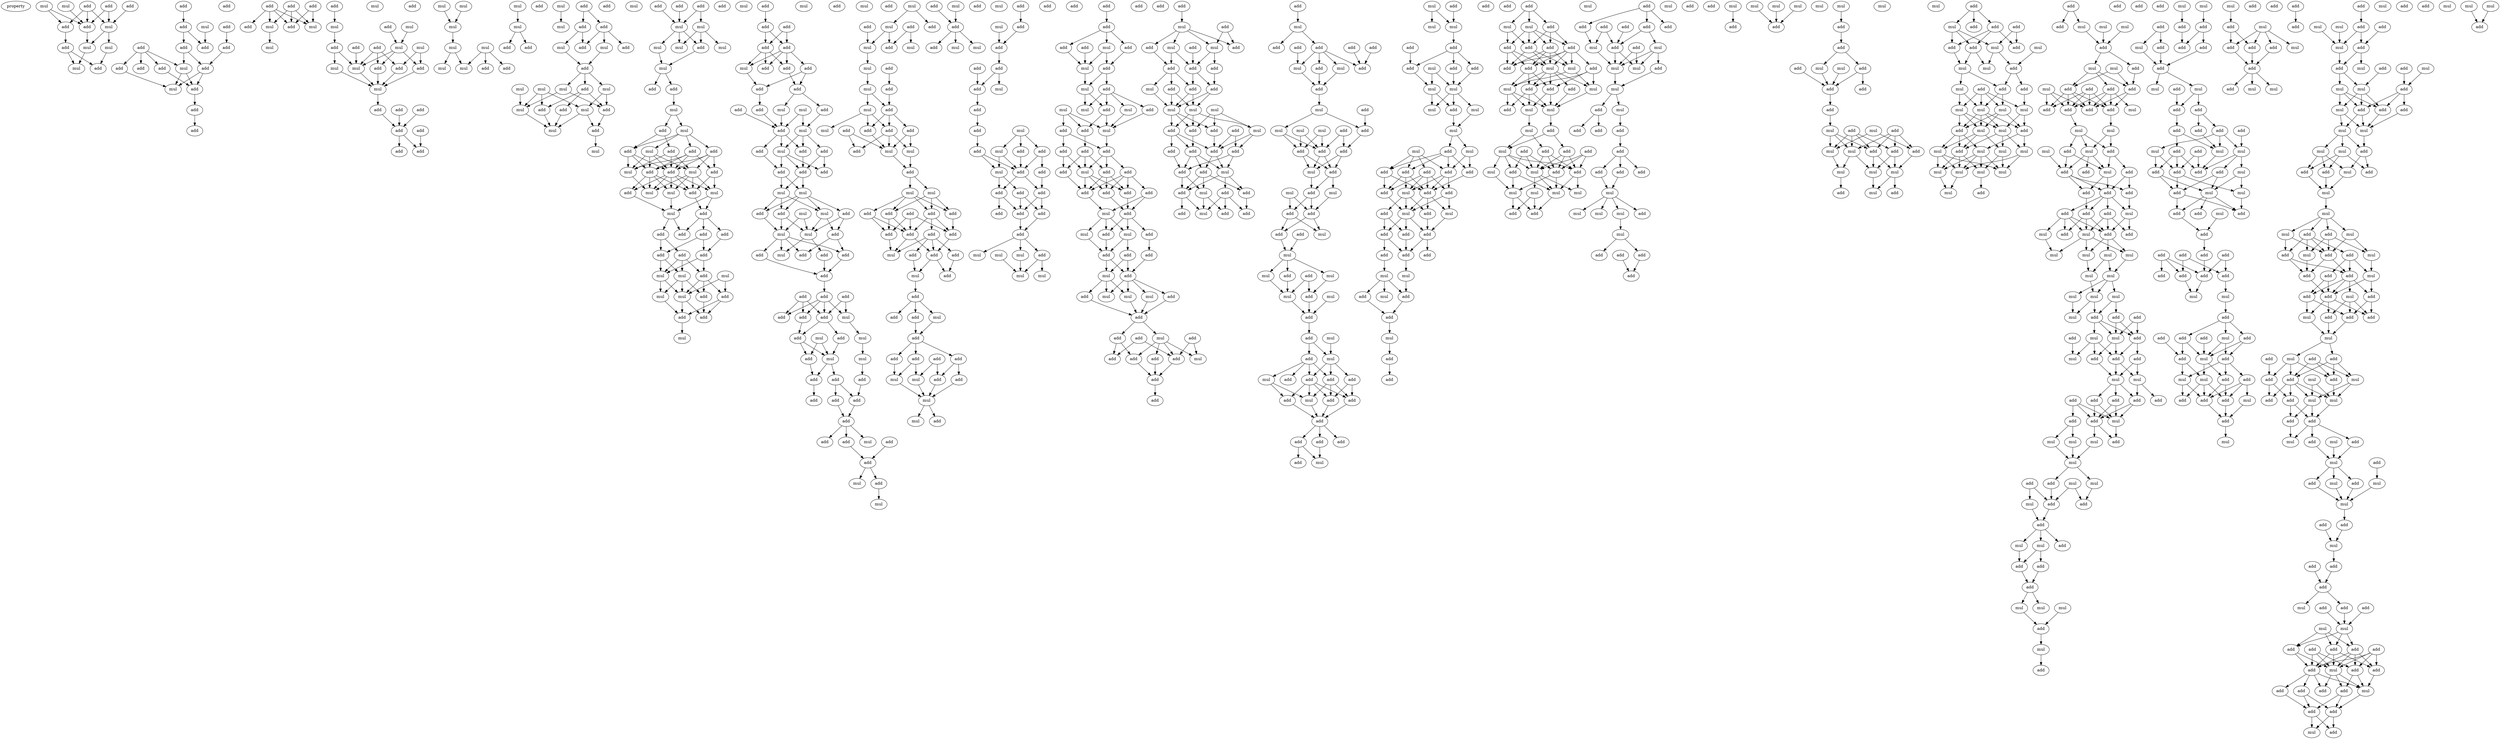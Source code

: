 digraph {
    node [fontcolor=black]
    property [mul=2,lf=1.4]
    0 [ label = add ];
    1 [ label = mul ];
    2 [ label = add ];
    3 [ label = add ];
    4 [ label = mul ];
    5 [ label = add ];
    6 [ label = add ];
    7 [ label = mul ];
    8 [ label = mul ];
    9 [ label = mul ];
    10 [ label = add ];
    11 [ label = add ];
    12 [ label = mul ];
    13 [ label = add ];
    14 [ label = add ];
    15 [ label = mul ];
    16 [ label = add ];
    17 [ label = add ];
    18 [ label = add ];
    19 [ label = add ];
    20 [ label = add ];
    21 [ label = add ];
    22 [ label = add ];
    23 [ label = add ];
    24 [ label = add ];
    25 [ label = mul ];
    26 [ label = mul ];
    27 [ label = add ];
    28 [ label = add ];
    29 [ label = add ];
    30 [ label = add ];
    31 [ label = add ];
    32 [ label = add ];
    33 [ label = add ];
    34 [ label = mul ];
    35 [ label = add ];
    36 [ label = mul ];
    37 [ label = add ];
    38 [ label = mul ];
    39 [ label = add ];
    40 [ label = mul ];
    41 [ label = mul ];
    42 [ label = mul ];
    43 [ label = add ];
    44 [ label = add ];
    45 [ label = add ];
    46 [ label = add ];
    47 [ label = add ];
    48 [ label = mul ];
    49 [ label = mul ];
    50 [ label = mul ];
    51 [ label = add ];
    52 [ label = add ];
    53 [ label = mul ];
    54 [ label = add ];
    55 [ label = mul ];
    56 [ label = add ];
    57 [ label = add ];
    58 [ label = add ];
    59 [ label = add ];
    60 [ label = add ];
    61 [ label = mul ];
    62 [ label = add ];
    63 [ label = mul ];
    64 [ label = add ];
    65 [ label = mul ];
    66 [ label = mul ];
    67 [ label = mul ];
    68 [ label = mul ];
    69 [ label = add ];
    70 [ label = add ];
    71 [ label = mul ];
    72 [ label = mul ];
    73 [ label = mul ];
    74 [ label = add ];
    75 [ label = mul ];
    76 [ label = add ];
    77 [ label = add ];
    78 [ label = mul ];
    79 [ label = add ];
    80 [ label = add ];
    81 [ label = add ];
    82 [ label = mul ];
    83 [ label = mul ];
    84 [ label = add ];
    85 [ label = add ];
    86 [ label = add ];
    87 [ label = add ];
    88 [ label = add ];
    89 [ label = mul ];
    90 [ label = mul ];
    91 [ label = mul ];
    92 [ label = mul ];
    93 [ label = add ];
    94 [ label = mul ];
    95 [ label = add ];
    96 [ label = mul ];
    97 [ label = add ];
    98 [ label = mul ];
    99 [ label = mul ];
    100 [ label = add ];
    101 [ label = mul ];
    102 [ label = add ];
    103 [ label = add ];
    104 [ label = add ];
    105 [ label = mul ];
    106 [ label = mul ];
    107 [ label = add ];
    108 [ label = mul ];
    109 [ label = mul ];
    110 [ label = mul ];
    111 [ label = mul ];
    112 [ label = add ];
    113 [ label = add ];
    114 [ label = add ];
    115 [ label = mul ];
    116 [ label = add ];
    117 [ label = mul ];
    118 [ label = add ];
    119 [ label = add ];
    120 [ label = add ];
    121 [ label = add ];
    122 [ label = mul ];
    123 [ label = mul ];
    124 [ label = add ];
    125 [ label = add ];
    126 [ label = add ];
    127 [ label = mul ];
    128 [ label = mul ];
    129 [ label = mul ];
    130 [ label = add ];
    131 [ label = mul ];
    132 [ label = add ];
    133 [ label = mul ];
    134 [ label = add ];
    135 [ label = add ];
    136 [ label = add ];
    137 [ label = add ];
    138 [ label = add ];
    139 [ label = add ];
    140 [ label = add ];
    141 [ label = add ];
    142 [ label = mul ];
    143 [ label = add ];
    144 [ label = mul ];
    145 [ label = mul ];
    146 [ label = mul ];
    147 [ label = mul ];
    148 [ label = add ];
    149 [ label = add ];
    150 [ label = add ];
    151 [ label = add ];
    152 [ label = mul ];
    153 [ label = add ];
    154 [ label = mul ];
    155 [ label = add ];
    156 [ label = add ];
    157 [ label = add ];
    158 [ label = add ];
    159 [ label = add ];
    160 [ label = add ];
    161 [ label = add ];
    162 [ label = mul ];
    163 [ label = add ];
    164 [ label = add ];
    165 [ label = add ];
    166 [ label = mul ];
    167 [ label = mul ];
    168 [ label = add ];
    169 [ label = add ];
    170 [ label = mul ];
    171 [ label = add ];
    172 [ label = mul ];
    173 [ label = add ];
    174 [ label = add ];
    175 [ label = add ];
    176 [ label = add ];
    177 [ label = add ];
    178 [ label = add ];
    179 [ label = mul ];
    180 [ label = mul ];
    181 [ label = add ];
    182 [ label = mul ];
    183 [ label = mul ];
    184 [ label = add ];
    185 [ label = add ];
    186 [ label = add ];
    187 [ label = mul ];
    188 [ label = mul ];
    189 [ label = add ];
    190 [ label = add ];
    191 [ label = add ];
    192 [ label = mul ];
    193 [ label = add ];
    194 [ label = add ];
    195 [ label = add ];
    196 [ label = add ];
    197 [ label = add ];
    198 [ label = mul ];
    199 [ label = add ];
    200 [ label = add ];
    201 [ label = add ];
    202 [ label = mul ];
    203 [ label = add ];
    204 [ label = mul ];
    205 [ label = mul ];
    206 [ label = add ];
    207 [ label = mul ];
    208 [ label = mul ];
    209 [ label = add ];
    210 [ label = add ];
    211 [ label = add ];
    212 [ label = add ];
    213 [ label = add ];
    214 [ label = add ];
    215 [ label = add ];
    216 [ label = add ];
    217 [ label = add ];
    218 [ label = add ];
    219 [ label = mul ];
    220 [ label = add ];
    221 [ label = add ];
    222 [ label = mul ];
    223 [ label = add ];
    224 [ label = mul ];
    225 [ label = add ];
    226 [ label = mul ];
    227 [ label = add ];
    228 [ label = mul ];
    229 [ label = add ];
    230 [ label = add ];
    231 [ label = mul ];
    232 [ label = add ];
    233 [ label = mul ];
    234 [ label = mul ];
    235 [ label = add ];
    236 [ label = mul ];
    237 [ label = add ];
    238 [ label = mul ];
    239 [ label = add ];
    240 [ label = mul ];
    241 [ label = add ];
    242 [ label = add ];
    243 [ label = add ];
    244 [ label = add ];
    245 [ label = mul ];
    246 [ label = add ];
    247 [ label = mul ];
    248 [ label = mul ];
    249 [ label = add ];
    250 [ label = add ];
    251 [ label = mul ];
    252 [ label = mul ];
    253 [ label = add ];
    254 [ label = add ];
    255 [ label = add ];
    256 [ label = add ];
    257 [ label = add ];
    258 [ label = add ];
    259 [ label = add ];
    260 [ label = add ];
    261 [ label = add ];
    262 [ label = add ];
    263 [ label = mul ];
    264 [ label = add ];
    265 [ label = add ];
    266 [ label = mul ];
    267 [ label = add ];
    268 [ label = add ];
    269 [ label = add ];
    270 [ label = mul ];
    271 [ label = add ];
    272 [ label = add ];
    273 [ label = add ];
    274 [ label = add ];
    275 [ label = add ];
    276 [ label = add ];
    277 [ label = mul ];
    278 [ label = add ];
    279 [ label = mul ];
    280 [ label = add ];
    281 [ label = mul ];
    282 [ label = add ];
    283 [ label = add ];
    284 [ label = mul ];
    285 [ label = mul ];
    286 [ label = add ];
    287 [ label = add ];
    288 [ label = add ];
    289 [ label = mul ];
    290 [ label = mul ];
    291 [ label = mul ];
    292 [ label = add ];
    293 [ label = add ];
    294 [ label = mul ];
    295 [ label = add ];
    296 [ label = add ];
    297 [ label = add ];
    298 [ label = add ];
    299 [ label = add ];
    300 [ label = add ];
    301 [ label = mul ];
    302 [ label = add ];
    303 [ label = add ];
    304 [ label = mul ];
    305 [ label = add ];
    306 [ label = add ];
    307 [ label = mul ];
    308 [ label = add ];
    309 [ label = add ];
    310 [ label = mul ];
    311 [ label = add ];
    312 [ label = add ];
    313 [ label = add ];
    314 [ label = add ];
    315 [ label = add ];
    316 [ label = add ];
    317 [ label = add ];
    318 [ label = add ];
    319 [ label = add ];
    320 [ label = mul ];
    321 [ label = mul ];
    322 [ label = mul ];
    323 [ label = mul ];
    324 [ label = mul ];
    325 [ label = add ];
    326 [ label = add ];
    327 [ label = add ];
    328 [ label = add ];
    329 [ label = add ];
    330 [ label = mul ];
    331 [ label = add ];
    332 [ label = add ];
    333 [ label = mul ];
    334 [ label = mul ];
    335 [ label = add ];
    336 [ label = add ];
    337 [ label = mul ];
    338 [ label = add ];
    339 [ label = mul ];
    340 [ label = mul ];
    341 [ label = add ];
    342 [ label = mul ];
    343 [ label = add ];
    344 [ label = add ];
    345 [ label = add ];
    346 [ label = add ];
    347 [ label = add ];
    348 [ label = add ];
    349 [ label = add ];
    350 [ label = mul ];
    351 [ label = add ];
    352 [ label = add ];
    353 [ label = add ];
    354 [ label = add ];
    355 [ label = add ];
    356 [ label = add ];
    357 [ label = mul ];
    358 [ label = mul ];
    359 [ label = add ];
    360 [ label = add ];
    361 [ label = mul ];
    362 [ label = add ];
    363 [ label = add ];
    364 [ label = add ];
    365 [ label = mul ];
    366 [ label = add ];
    367 [ label = add ];
    368 [ label = add ];
    369 [ label = mul ];
    370 [ label = mul ];
    371 [ label = mul ];
    372 [ label = add ];
    373 [ label = add ];
    374 [ label = add ];
    375 [ label = mul ];
    376 [ label = add ];
    377 [ label = add ];
    378 [ label = add ];
    379 [ label = mul ];
    380 [ label = add ];
    381 [ label = add ];
    382 [ label = add ];
    383 [ label = add ];
    384 [ label = add ];
    385 [ label = add ];
    386 [ label = mul ];
    387 [ label = mul ];
    388 [ label = add ];
    389 [ label = mul ];
    390 [ label = add ];
    391 [ label = add ];
    392 [ label = add ];
    393 [ label = add ];
    394 [ label = add ];
    395 [ label = add ];
    396 [ label = mul ];
    397 [ label = add ];
    398 [ label = add ];
    399 [ label = mul ];
    400 [ label = mul ];
    401 [ label = mul ];
    402 [ label = mul ];
    403 [ label = add ];
    404 [ label = add ];
    405 [ label = add ];
    406 [ label = add ];
    407 [ label = add ];
    408 [ label = add ];
    409 [ label = add ];
    410 [ label = add ];
    411 [ label = add ];
    412 [ label = add ];
    413 [ label = mul ];
    414 [ label = add ];
    415 [ label = mul ];
    416 [ label = add ];
    417 [ label = add ];
    418 [ label = add ];
    419 [ label = add ];
    420 [ label = mul ];
    421 [ label = add ];
    422 [ label = add ];
    423 [ label = mul ];
    424 [ label = add ];
    425 [ label = add ];
    426 [ label = add ];
    427 [ label = add ];
    428 [ label = add ];
    429 [ label = mul ];
    430 [ label = mul ];
    431 [ label = add ];
    432 [ label = add ];
    433 [ label = add ];
    434 [ label = mul ];
    435 [ label = add ];
    436 [ label = add ];
    437 [ label = mul ];
    438 [ label = mul ];
    439 [ label = mul ];
    440 [ label = add ];
    441 [ label = add ];
    442 [ label = add ];
    443 [ label = add ];
    444 [ label = add ];
    445 [ label = mul ];
    446 [ label = add ];
    447 [ label = mul ];
    448 [ label = mul ];
    449 [ label = add ];
    450 [ label = add ];
    451 [ label = add ];
    452 [ label = add ];
    453 [ label = mul ];
    454 [ label = mul ];
    455 [ label = add ];
    456 [ label = mul ];
    457 [ label = mul ];
    458 [ label = add ];
    459 [ label = add ];
    460 [ label = mul ];
    461 [ label = mul ];
    462 [ label = add ];
    463 [ label = add ];
    464 [ label = mul ];
    465 [ label = add ];
    466 [ label = mul ];
    467 [ label = add ];
    468 [ label = add ];
    469 [ label = add ];
    470 [ label = add ];
    471 [ label = mul ];
    472 [ label = mul ];
    473 [ label = add ];
    474 [ label = add ];
    475 [ label = add ];
    476 [ label = add ];
    477 [ label = add ];
    478 [ label = add ];
    479 [ label = add ];
    480 [ label = add ];
    481 [ label = mul ];
    482 [ label = mul ];
    483 [ label = add ];
    484 [ label = mul ];
    485 [ label = mul ];
    486 [ label = add ];
    487 [ label = add ];
    488 [ label = mul ];
    489 [ label = add ];
    490 [ label = add ];
    491 [ label = add ];
    492 [ label = mul ];
    493 [ label = mul ];
    494 [ label = mul ];
    495 [ label = mul ];
    496 [ label = add ];
    497 [ label = add ];
    498 [ label = mul ];
    499 [ label = mul ];
    500 [ label = add ];
    501 [ label = mul ];
    502 [ label = add ];
    503 [ label = add ];
    504 [ label = add ];
    505 [ label = add ];
    506 [ label = add ];
    507 [ label = add ];
    508 [ label = add ];
    509 [ label = add ];
    510 [ label = mul ];
    511 [ label = mul ];
    512 [ label = mul ];
    513 [ label = add ];
    514 [ label = add ];
    515 [ label = add ];
    516 [ label = add ];
    517 [ label = add ];
    518 [ label = add ];
    519 [ label = add ];
    520 [ label = add ];
    521 [ label = mul ];
    522 [ label = mul ];
    523 [ label = add ];
    524 [ label = mul ];
    525 [ label = add ];
    526 [ label = add ];
    527 [ label = add ];
    528 [ label = mul ];
    529 [ label = add ];
    530 [ label = add ];
    531 [ label = add ];
    532 [ label = add ];
    533 [ label = mul ];
    534 [ label = mul ];
    535 [ label = add ];
    536 [ label = add ];
    537 [ label = add ];
    538 [ label = add ];
    539 [ label = mul ];
    540 [ label = add ];
    541 [ label = add ];
    542 [ label = add ];
    543 [ label = mul ];
    544 [ label = mul ];
    545 [ label = mul ];
    546 [ label = add ];
    547 [ label = add ];
    548 [ label = add ];
    549 [ label = mul ];
    550 [ label = mul ];
    551 [ label = add ];
    552 [ label = mul ];
    553 [ label = mul ];
    554 [ label = add ];
    555 [ label = add ];
    556 [ label = add ];
    557 [ label = mul ];
    558 [ label = add ];
    559 [ label = add ];
    560 [ label = mul ];
    561 [ label = mul ];
    562 [ label = add ];
    563 [ label = add ];
    564 [ label = add ];
    565 [ label = mul ];
    566 [ label = mul ];
    567 [ label = mul ];
    568 [ label = mul ];
    569 [ label = add ];
    570 [ label = add ];
    571 [ label = add ];
    572 [ label = add ];
    573 [ label = add ];
    574 [ label = add ];
    575 [ label = add ];
    576 [ label = add ];
    577 [ label = mul ];
    578 [ label = add ];
    579 [ label = mul ];
    580 [ label = add ];
    581 [ label = mul ];
    582 [ label = mul ];
    583 [ label = add ];
    584 [ label = mul ];
    585 [ label = add ];
    586 [ label = mul ];
    587 [ label = add ];
    588 [ label = add ];
    589 [ label = add ];
    590 [ label = add ];
    591 [ label = add ];
    592 [ label = add ];
    593 [ label = add ];
    594 [ label = mul ];
    595 [ label = mul ];
    596 [ label = mul ];
    597 [ label = mul ];
    598 [ label = mul ];
    599 [ label = add ];
    600 [ label = add ];
    601 [ label = mul ];
    602 [ label = add ];
    603 [ label = add ];
    604 [ label = add ];
    605 [ label = add ];
    606 [ label = add ];
    607 [ label = mul ];
    608 [ label = add ];
    609 [ label = mul ];
    610 [ label = mul ];
    611 [ label = mul ];
    612 [ label = mul ];
    613 [ label = add ];
    614 [ label = mul ];
    615 [ label = mul ];
    616 [ label = add ];
    617 [ label = add ];
    618 [ label = add ];
    619 [ label = add ];
    620 [ label = mul ];
    621 [ label = mul ];
    622 [ label = mul ];
    623 [ label = add ];
    624 [ label = add ];
    625 [ label = add ];
    626 [ label = add ];
    627 [ label = mul ];
    628 [ label = add ];
    629 [ label = mul ];
    630 [ label = add ];
    631 [ label = add ];
    632 [ label = mul ];
    633 [ label = add ];
    634 [ label = mul ];
    635 [ label = mul ];
    636 [ label = mul ];
    637 [ label = mul ];
    638 [ label = add ];
    639 [ label = mul ];
    640 [ label = add ];
    641 [ label = add ];
    642 [ label = add ];
    643 [ label = add ];
    644 [ label = mul ];
    645 [ label = add ];
    646 [ label = add ];
    647 [ label = add ];
    648 [ label = add ];
    649 [ label = mul ];
    650 [ label = mul ];
    651 [ label = mul ];
    652 [ label = mul ];
    653 [ label = add ];
    654 [ label = add ];
    655 [ label = add ];
    656 [ label = add ];
    657 [ label = mul ];
    658 [ label = mul ];
    659 [ label = mul ];
    660 [ label = mul ];
    661 [ label = mul ];
    662 [ label = add ];
    663 [ label = mul ];
    664 [ label = mul ];
    665 [ label = add ];
    666 [ label = mul ];
    667 [ label = add ];
    668 [ label = mul ];
    669 [ label = mul ];
    670 [ label = mul ];
    671 [ label = mul ];
    672 [ label = mul ];
    673 [ label = mul ];
    674 [ label = mul ];
    675 [ label = add ];
    676 [ label = mul ];
    677 [ label = add ];
    678 [ label = add ];
    679 [ label = mul ];
    680 [ label = mul ];
    681 [ label = mul ];
    682 [ label = add ];
    683 [ label = add ];
    684 [ label = mul ];
    685 [ label = mul ];
    686 [ label = mul ];
    687 [ label = add ];
    688 [ label = add ];
    689 [ label = add ];
    690 [ label = add ];
    691 [ label = add ];
    692 [ label = add ];
    693 [ label = mul ];
    694 [ label = add ];
    695 [ label = add ];
    696 [ label = mul ];
    697 [ label = mul ];
    698 [ label = mul ];
    699 [ label = mul ];
    700 [ label = add ];
    701 [ label = add ];
    702 [ label = add ];
    703 [ label = add ];
    704 [ label = add ];
    705 [ label = mul ];
    706 [ label = add ];
    707 [ label = add ];
    708 [ label = add ];
    709 [ label = add ];
    710 [ label = add ];
    711 [ label = mul ];
    712 [ label = add ];
    713 [ label = add ];
    714 [ label = mul ];
    715 [ label = add ];
    716 [ label = mul ];
    717 [ label = add ];
    718 [ label = add ];
    719 [ label = mul ];
    720 [ label = mul ];
    721 [ label = mul ];
    722 [ label = mul ];
    723 [ label = mul ];
    724 [ label = mul ];
    725 [ label = mul ];
    726 [ label = mul ];
    727 [ label = mul ];
    728 [ label = add ];
    729 [ label = add ];
    730 [ label = mul ];
    731 [ label = add ];
    732 [ label = mul ];
    733 [ label = mul ];
    734 [ label = add ];
    735 [ label = add ];
    736 [ label = mul ];
    737 [ label = add ];
    738 [ label = add ];
    739 [ label = add ];
    740 [ label = mul ];
    741 [ label = mul ];
    742 [ label = add ];
    743 [ label = add ];
    744 [ label = add ];
    745 [ label = add ];
    746 [ label = add ];
    747 [ label = add ];
    748 [ label = mul ];
    749 [ label = add ];
    750 [ label = add ];
    751 [ label = mul ];
    752 [ label = mul ];
    753 [ label = mul ];
    754 [ label = add ];
    755 [ label = mul ];
    756 [ label = add ];
    757 [ label = add ];
    758 [ label = mul ];
    759 [ label = mul ];
    760 [ label = add ];
    761 [ label = mul ];
    762 [ label = add ];
    763 [ label = add ];
    764 [ label = mul ];
    765 [ label = mul ];
    766 [ label = add ];
    767 [ label = add ];
    768 [ label = add ];
    769 [ label = add ];
    770 [ label = add ];
    771 [ label = mul ];
    772 [ label = mul ];
    773 [ label = mul ];
    774 [ label = add ];
    775 [ label = mul ];
    776 [ label = mul ];
    777 [ label = mul ];
    778 [ label = add ];
    779 [ label = add ];
    780 [ label = add ];
    781 [ label = add ];
    782 [ label = mul ];
    783 [ label = add ];
    784 [ label = add ];
    785 [ label = add ];
    786 [ label = add ];
    787 [ label = mul ];
    788 [ label = mul ];
    789 [ label = add ];
    790 [ label = add ];
    791 [ label = add ];
    792 [ label = add ];
    793 [ label = add ];
    794 [ label = add ];
    795 [ label = add ];
    796 [ label = add ];
    797 [ label = mul ];
    798 [ label = add ];
    799 [ label = mul ];
    800 [ label = mul ];
    801 [ label = add ];
    802 [ label = add ];
    803 [ label = mul ];
    804 [ label = add ];
    805 [ label = add ];
    806 [ label = mul ];
    807 [ label = mul ];
    808 [ label = add ];
    809 [ label = add ];
    810 [ label = add ];
    811 [ label = add ];
    812 [ label = mul ];
    813 [ label = add ];
    814 [ label = add ];
    815 [ label = add ];
    816 [ label = add ];
    817 [ label = add ];
    818 [ label = add ];
    819 [ label = add ];
    820 [ label = add ];
    821 [ label = add ];
    822 [ label = mul ];
    823 [ label = mul ];
    824 [ label = add ];
    825 [ label = add ];
    826 [ label = add ];
    827 [ label = mul ];
    828 [ label = add ];
    829 [ label = add ];
    830 [ label = add ];
    831 [ label = mul ];
    832 [ label = add ];
    833 [ label = add ];
    834 [ label = add ];
    835 [ label = mul ];
    836 [ label = mul ];
    837 [ label = add ];
    838 [ label = add ];
    839 [ label = add ];
    840 [ label = mul ];
    841 [ label = add ];
    842 [ label = mul ];
    843 [ label = add ];
    844 [ label = mul ];
    845 [ label = add ];
    846 [ label = mul ];
    847 [ label = add ];
    848 [ label = add ];
    849 [ label = add ];
    850 [ label = add ];
    851 [ label = mul ];
    852 [ label = add ];
    853 [ label = add ];
    854 [ label = mul ];
    855 [ label = add ];
    856 [ label = mul ];
    857 [ label = add ];
    858 [ label = add ];
    859 [ label = mul ];
    860 [ label = add ];
    861 [ label = mul ];
    862 [ label = add ];
    863 [ label = mul ];
    864 [ label = add ];
    865 [ label = mul ];
    866 [ label = add ];
    867 [ label = mul ];
    868 [ label = add ];
    869 [ label = mul ];
    870 [ label = add ];
    871 [ label = mul ];
    872 [ label = mul ];
    873 [ label = add ];
    874 [ label = add ];
    875 [ label = mul ];
    876 [ label = add ];
    877 [ label = add ];
    878 [ label = add ];
    879 [ label = mul ];
    880 [ label = mul ];
    881 [ label = mul ];
    882 [ label = mul ];
    883 [ label = add ];
    884 [ label = add ];
    885 [ label = mul ];
    886 [ label = add ];
    887 [ label = add ];
    888 [ label = mul ];
    889 [ label = mul ];
    890 [ label = add ];
    891 [ label = add ];
    892 [ label = mul ];
    893 [ label = mul ];
    894 [ label = add ];
    895 [ label = mul ];
    896 [ label = mul ];
    897 [ label = add ];
    898 [ label = add ];
    899 [ label = mul ];
    900 [ label = add ];
    901 [ label = add ];
    902 [ label = add ];
    903 [ label = mul ];
    904 [ label = add ];
    905 [ label = add ];
    906 [ label = add ];
    907 [ label = add ];
    908 [ label = add ];
    909 [ label = mul ];
    910 [ label = add ];
    911 [ label = mul ];
    912 [ label = add ];
    913 [ label = add ];
    914 [ label = add ];
    915 [ label = mul ];
    916 [ label = add ];
    917 [ label = add ];
    918 [ label = mul ];
    919 [ label = add ];
    920 [ label = mul ];
    921 [ label = add ];
    922 [ label = add ];
    923 [ label = mul ];
    924 [ label = mul ];
    925 [ label = add ];
    926 [ label = add ];
    927 [ label = add ];
    928 [ label = mul ];
    929 [ label = add ];
    930 [ label = mul ];
    931 [ label = add ];
    932 [ label = add ];
    933 [ label = mul ];
    934 [ label = add ];
    935 [ label = mul ];
    936 [ label = add ];
    937 [ label = mul ];
    938 [ label = mul ];
    939 [ label = mul ];
    940 [ label = add ];
    941 [ label = add ];
    942 [ label = mul ];
    943 [ label = add ];
    944 [ label = add ];
    945 [ label = add ];
    946 [ label = add ];
    947 [ label = mul ];
    948 [ label = add ];
    949 [ label = add ];
    950 [ label = mul ];
    951 [ label = mul ];
    952 [ label = add ];
    953 [ label = add ];
    954 [ label = add ];
    955 [ label = add ];
    956 [ label = add ];
    957 [ label = add ];
    958 [ label = mul ];
    959 [ label = add ];
    960 [ label = add ];
    961 [ label = add ];
    962 [ label = add ];
    963 [ label = add ];
    964 [ label = add ];
    965 [ label = mul ];
    966 [ label = add ];
    967 [ label = add ];
    968 [ label = mul ];
    969 [ label = add ];
    970 [ label = mul ];
    971 [ label = mul ];
    972 [ label = add ];
    0 -> 7 [ name = 0 ];
    1 -> 6 [ name = 1 ];
    2 -> 5 [ name = 2 ];
    2 -> 6 [ name = 3 ];
    2 -> 7 [ name = 4 ];
    3 -> 6 [ name = 5 ];
    3 -> 7 [ name = 6 ];
    4 -> 5 [ name = 7 ];
    4 -> 6 [ name = 8 ];
    5 -> 10 [ name = 9 ];
    6 -> 8 [ name = 10 ];
    7 -> 8 [ name = 11 ];
    7 -> 9 [ name = 12 ];
    8 -> 12 [ name = 13 ];
    9 -> 13 [ name = 14 ];
    10 -> 12 [ name = 15 ];
    10 -> 13 [ name = 16 ];
    11 -> 14 [ name = 17 ];
    14 -> 17 [ name = 18 ];
    14 -> 18 [ name = 19 ];
    15 -> 18 [ name = 20 ];
    16 -> 19 [ name = 21 ];
    17 -> 21 [ name = 22 ];
    17 -> 25 [ name = 23 ];
    19 -> 21 [ name = 24 ];
    20 -> 22 [ name = 25 ];
    20 -> 23 [ name = 26 ];
    20 -> 24 [ name = 27 ];
    20 -> 25 [ name = 28 ];
    21 -> 26 [ name = 29 ];
    21 -> 27 [ name = 30 ];
    23 -> 26 [ name = 31 ];
    24 -> 27 [ name = 32 ];
    25 -> 26 [ name = 33 ];
    25 -> 27 [ name = 34 ];
    27 -> 28 [ name = 35 ];
    28 -> 30 [ name = 36 ];
    31 -> 34 [ name = 37 ];
    31 -> 35 [ name = 38 ];
    31 -> 36 [ name = 39 ];
    32 -> 34 [ name = 40 ];
    32 -> 35 [ name = 41 ];
    32 -> 36 [ name = 42 ];
    32 -> 37 [ name = 43 ];
    33 -> 35 [ name = 44 ];
    33 -> 36 [ name = 45 ];
    34 -> 38 [ name = 46 ];
    39 -> 40 [ name = 47 ];
    40 -> 45 [ name = 48 ];
    41 -> 49 [ name = 49 ];
    43 -> 49 [ name = 50 ];
    45 -> 50 [ name = 51 ];
    45 -> 53 [ name = 52 ];
    46 -> 50 [ name = 53 ];
    46 -> 51 [ name = 54 ];
    46 -> 54 [ name = 55 ];
    47 -> 50 [ name = 56 ];
    48 -> 51 [ name = 57 ];
    48 -> 52 [ name = 58 ];
    49 -> 50 [ name = 59 ];
    49 -> 52 [ name = 60 ];
    49 -> 54 [ name = 61 ];
    50 -> 55 [ name = 62 ];
    51 -> 55 [ name = 63 ];
    52 -> 55 [ name = 64 ];
    53 -> 55 [ name = 65 ];
    54 -> 55 [ name = 66 ];
    55 -> 56 [ name = 67 ];
    56 -> 59 [ name = 68 ];
    57 -> 59 [ name = 69 ];
    58 -> 59 [ name = 70 ];
    59 -> 62 [ name = 71 ];
    59 -> 64 [ name = 72 ];
    60 -> 64 [ name = 73 ];
    61 -> 65 [ name = 74 ];
    63 -> 65 [ name = 75 ];
    65 -> 66 [ name = 76 ];
    66 -> 71 [ name = 77 ];
    66 -> 72 [ name = 78 ];
    67 -> 69 [ name = 79 ];
    67 -> 70 [ name = 80 ];
    67 -> 71 [ name = 81 ];
    68 -> 73 [ name = 82 ];
    73 -> 76 [ name = 83 ];
    73 -> 77 [ name = 84 ];
    75 -> 78 [ name = 85 ];
    79 -> 80 [ name = 86 ];
    79 -> 81 [ name = 87 ];
    80 -> 82 [ name = 88 ];
    80 -> 86 [ name = 89 ];
    81 -> 83 [ name = 90 ];
    81 -> 85 [ name = 91 ];
    81 -> 86 [ name = 92 ];
    82 -> 87 [ name = 93 ];
    83 -> 87 [ name = 94 ];
    87 -> 88 [ name = 95 ];
    87 -> 89 [ name = 96 ];
    87 -> 92 [ name = 97 ];
    88 -> 93 [ name = 98 ];
    88 -> 95 [ name = 99 ];
    88 -> 97 [ name = 100 ];
    89 -> 96 [ name = 101 ];
    89 -> 97 [ name = 102 ];
    90 -> 96 [ name = 103 ];
    91 -> 94 [ name = 104 ];
    91 -> 95 [ name = 105 ];
    91 -> 96 [ name = 106 ];
    92 -> 94 [ name = 107 ];
    92 -> 97 [ name = 108 ];
    93 -> 99 [ name = 109 ];
    94 -> 99 [ name = 110 ];
    94 -> 100 [ name = 111 ];
    95 -> 99 [ name = 112 ];
    96 -> 99 [ name = 113 ];
    97 -> 100 [ name = 114 ];
    100 -> 101 [ name = 115 ];
    102 -> 105 [ name = 116 ];
    102 -> 106 [ name = 117 ];
    103 -> 105 [ name = 118 ];
    104 -> 105 [ name = 119 ];
    105 -> 107 [ name = 120 ];
    105 -> 109 [ name = 121 ];
    105 -> 110 [ name = 122 ];
    106 -> 107 [ name = 123 ];
    106 -> 108 [ name = 124 ];
    106 -> 109 [ name = 125 ];
    107 -> 111 [ name = 126 ];
    110 -> 111 [ name = 127 ];
    111 -> 112 [ name = 128 ];
    111 -> 114 [ name = 129 ];
    114 -> 115 [ name = 130 ];
    115 -> 116 [ name = 131 ];
    115 -> 117 [ name = 132 ];
    116 -> 118 [ name = 133 ];
    116 -> 120 [ name = 134 ];
    117 -> 118 [ name = 135 ];
    117 -> 119 [ name = 136 ];
    117 -> 121 [ name = 137 ];
    117 -> 122 [ name = 138 ];
    118 -> 124 [ name = 139 ];
    118 -> 125 [ name = 140 ];
    118 -> 127 [ name = 141 ];
    119 -> 123 [ name = 142 ];
    119 -> 124 [ name = 143 ];
    119 -> 125 [ name = 144 ];
    119 -> 126 [ name = 145 ];
    120 -> 123 [ name = 146 ];
    120 -> 124 [ name = 147 ];
    120 -> 127 [ name = 148 ];
    121 -> 124 [ name = 149 ];
    121 -> 125 [ name = 150 ];
    121 -> 126 [ name = 151 ];
    121 -> 127 [ name = 152 ];
    122 -> 123 [ name = 153 ];
    122 -> 124 [ name = 154 ];
    122 -> 125 [ name = 155 ];
    122 -> 127 [ name = 156 ];
    123 -> 128 [ name = 157 ];
    123 -> 129 [ name = 158 ];
    123 -> 131 [ name = 159 ];
    123 -> 132 [ name = 160 ];
    124 -> 128 [ name = 161 ];
    124 -> 129 [ name = 162 ];
    124 -> 130 [ name = 163 ];
    124 -> 131 [ name = 164 ];
    124 -> 132 [ name = 165 ];
    125 -> 128 [ name = 166 ];
    125 -> 130 [ name = 167 ];
    125 -> 131 [ name = 168 ];
    125 -> 132 [ name = 169 ];
    126 -> 129 [ name = 170 ];
    126 -> 132 [ name = 171 ];
    127 -> 131 [ name = 172 ];
    128 -> 133 [ name = 173 ];
    129 -> 133 [ name = 174 ];
    129 -> 134 [ name = 175 ];
    130 -> 133 [ name = 176 ];
    132 -> 134 [ name = 177 ];
    133 -> 136 [ name = 178 ];
    133 -> 138 [ name = 179 ];
    134 -> 135 [ name = 180 ];
    134 -> 136 [ name = 181 ];
    134 -> 137 [ name = 182 ];
    135 -> 139 [ name = 183 ];
    135 -> 140 [ name = 184 ];
    137 -> 139 [ name = 185 ];
    138 -> 140 [ name = 186 ];
    138 -> 141 [ name = 187 ];
    139 -> 143 [ name = 188 ];
    139 -> 145 [ name = 189 ];
    140 -> 144 [ name = 190 ];
    140 -> 145 [ name = 191 ];
    141 -> 143 [ name = 192 ];
    141 -> 144 [ name = 193 ];
    141 -> 145 [ name = 194 ];
    142 -> 146 [ name = 195 ];
    142 -> 149 [ name = 196 ];
    143 -> 146 [ name = 197 ];
    143 -> 148 [ name = 198 ];
    143 -> 149 [ name = 199 ];
    144 -> 146 [ name = 200 ];
    144 -> 147 [ name = 201 ];
    144 -> 148 [ name = 202 ];
    145 -> 146 [ name = 203 ];
    145 -> 147 [ name = 204 ];
    146 -> 150 [ name = 205 ];
    146 -> 151 [ name = 206 ];
    147 -> 151 [ name = 207 ];
    148 -> 150 [ name = 208 ];
    149 -> 150 [ name = 209 ];
    149 -> 151 [ name = 210 ];
    151 -> 154 [ name = 211 ];
    153 -> 155 [ name = 212 ];
    155 -> 157 [ name = 213 ];
    155 -> 158 [ name = 214 ];
    156 -> 157 [ name = 215 ];
    156 -> 158 [ name = 216 ];
    157 -> 160 [ name = 217 ];
    157 -> 161 [ name = 218 ];
    157 -> 162 [ name = 219 ];
    158 -> 159 [ name = 220 ];
    158 -> 160 [ name = 221 ];
    158 -> 161 [ name = 222 ];
    158 -> 162 [ name = 223 ];
    159 -> 163 [ name = 224 ];
    159 -> 164 [ name = 225 ];
    160 -> 164 [ name = 226 ];
    162 -> 163 [ name = 227 ];
    163 -> 169 [ name = 228 ];
    164 -> 165 [ name = 229 ];
    164 -> 166 [ name = 230 ];
    165 -> 170 [ name = 231 ];
    166 -> 171 [ name = 232 ];
    167 -> 170 [ name = 233 ];
    167 -> 171 [ name = 234 ];
    168 -> 171 [ name = 235 ];
    169 -> 171 [ name = 236 ];
    170 -> 172 [ name = 237 ];
    170 -> 174 [ name = 238 ];
    170 -> 175 [ name = 239 ];
    171 -> 172 [ name = 240 ];
    171 -> 173 [ name = 241 ];
    171 -> 175 [ name = 242 ];
    172 -> 176 [ name = 243 ];
    172 -> 177 [ name = 244 ];
    172 -> 178 [ name = 245 ];
    173 -> 176 [ name = 246 ];
    174 -> 177 [ name = 247 ];
    174 -> 178 [ name = 248 ];
    175 -> 178 [ name = 249 ];
    176 -> 179 [ name = 250 ];
    176 -> 180 [ name = 251 ];
    178 -> 179 [ name = 252 ];
    178 -> 180 [ name = 253 ];
    179 -> 181 [ name = 254 ];
    179 -> 183 [ name = 255 ];
    179 -> 184 [ name = 256 ];
    179 -> 185 [ name = 257 ];
    180 -> 181 [ name = 258 ];
    180 -> 183 [ name = 259 ];
    180 -> 184 [ name = 260 ];
    181 -> 187 [ name = 261 ];
    181 -> 188 [ name = 262 ];
    182 -> 187 [ name = 263 ];
    182 -> 188 [ name = 264 ];
    183 -> 186 [ name = 265 ];
    183 -> 187 [ name = 266 ];
    184 -> 188 [ name = 267 ];
    185 -> 186 [ name = 268 ];
    185 -> 187 [ name = 269 ];
    186 -> 189 [ name = 270 ];
    186 -> 193 [ name = 271 ];
    187 -> 191 [ name = 272 ];
    187 -> 192 [ name = 273 ];
    188 -> 189 [ name = 274 ];
    188 -> 190 [ name = 275 ];
    188 -> 192 [ name = 276 ];
    188 -> 193 [ name = 277 ];
    190 -> 194 [ name = 278 ];
    191 -> 194 [ name = 279 ];
    193 -> 194 [ name = 280 ];
    194 -> 195 [ name = 281 ];
    195 -> 199 [ name = 282 ];
    195 -> 200 [ name = 283 ];
    195 -> 201 [ name = 284 ];
    195 -> 202 [ name = 285 ];
    196 -> 199 [ name = 286 ];
    196 -> 202 [ name = 287 ];
    197 -> 199 [ name = 288 ];
    197 -> 200 [ name = 289 ];
    197 -> 201 [ name = 290 ];
    199 -> 203 [ name = 291 ];
    199 -> 206 [ name = 292 ];
    201 -> 203 [ name = 293 ];
    202 -> 204 [ name = 294 ];
    203 -> 208 [ name = 295 ];
    203 -> 209 [ name = 296 ];
    204 -> 207 [ name = 297 ];
    205 -> 208 [ name = 298 ];
    205 -> 209 [ name = 299 ];
    206 -> 208 [ name = 300 ];
    207 -> 210 [ name = 301 ];
    208 -> 211 [ name = 302 ];
    208 -> 212 [ name = 303 ];
    209 -> 211 [ name = 304 ];
    210 -> 215 [ name = 305 ];
    211 -> 214 [ name = 306 ];
    212 -> 215 [ name = 307 ];
    212 -> 216 [ name = 308 ];
    215 -> 217 [ name = 309 ];
    216 -> 217 [ name = 310 ];
    217 -> 218 [ name = 311 ];
    217 -> 221 [ name = 312 ];
    217 -> 222 [ name = 313 ];
    220 -> 223 [ name = 314 ];
    221 -> 223 [ name = 315 ];
    223 -> 224 [ name = 316 ];
    223 -> 225 [ name = 317 ];
    225 -> 226 [ name = 318 ];
    228 -> 231 [ name = 319 ];
    228 -> 232 [ name = 320 ];
    229 -> 233 [ name = 321 ];
    230 -> 234 [ name = 322 ];
    230 -> 235 [ name = 323 ];
    231 -> 233 [ name = 324 ];
    231 -> 235 [ name = 325 ];
    233 -> 236 [ name = 326 ];
    236 -> 238 [ name = 327 ];
    237 -> 239 [ name = 328 ];
    238 -> 240 [ name = 329 ];
    238 -> 241 [ name = 330 ];
    239 -> 241 [ name = 331 ];
    240 -> 242 [ name = 332 ];
    240 -> 245 [ name = 333 ];
    240 -> 246 [ name = 334 ];
    241 -> 242 [ name = 335 ];
    241 -> 244 [ name = 336 ];
    241 -> 246 [ name = 337 ];
    242 -> 247 [ name = 338 ];
    242 -> 248 [ name = 339 ];
    242 -> 249 [ name = 340 ];
    243 -> 248 [ name = 341 ];
    243 -> 249 [ name = 342 ];
    244 -> 247 [ name = 343 ];
    244 -> 248 [ name = 344 ];
    246 -> 248 [ name = 345 ];
    247 -> 250 [ name = 346 ];
    248 -> 250 [ name = 347 ];
    250 -> 251 [ name = 348 ];
    250 -> 252 [ name = 349 ];
    251 -> 253 [ name = 350 ];
    251 -> 254 [ name = 351 ];
    251 -> 256 [ name = 352 ];
    251 -> 257 [ name = 353 ];
    252 -> 254 [ name = 354 ];
    252 -> 256 [ name = 355 ];
    252 -> 257 [ name = 356 ];
    253 -> 259 [ name = 357 ];
    253 -> 260 [ name = 358 ];
    254 -> 258 [ name = 359 ];
    254 -> 259 [ name = 360 ];
    254 -> 261 [ name = 361 ];
    255 -> 258 [ name = 362 ];
    255 -> 259 [ name = 363 ];
    255 -> 260 [ name = 364 ];
    256 -> 258 [ name = 365 ];
    257 -> 259 [ name = 366 ];
    257 -> 260 [ name = 367 ];
    258 -> 262 [ name = 368 ];
    259 -> 262 [ name = 369 ];
    259 -> 263 [ name = 370 ];
    260 -> 263 [ name = 371 ];
    261 -> 262 [ name = 372 ];
    261 -> 263 [ name = 373 ];
    261 -> 264 [ name = 374 ];
    261 -> 265 [ name = 375 ];
    262 -> 266 [ name = 376 ];
    262 -> 267 [ name = 377 ];
    264 -> 266 [ name = 378 ];
    265 -> 267 [ name = 379 ];
    266 -> 268 [ name = 380 ];
    268 -> 269 [ name = 381 ];
    268 -> 270 [ name = 382 ];
    268 -> 271 [ name = 383 ];
    270 -> 272 [ name = 384 ];
    271 -> 272 [ name = 385 ];
    272 -> 273 [ name = 386 ];
    272 -> 274 [ name = 387 ];
    272 -> 276 [ name = 388 ];
    273 -> 279 [ name = 389 ];
    274 -> 278 [ name = 390 ];
    274 -> 280 [ name = 391 ];
    275 -> 277 [ name = 392 ];
    275 -> 278 [ name = 393 ];
    276 -> 277 [ name = 394 ];
    276 -> 279 [ name = 395 ];
    277 -> 281 [ name = 396 ];
    278 -> 281 [ name = 397 ];
    279 -> 281 [ name = 398 ];
    280 -> 281 [ name = 399 ];
    281 -> 285 [ name = 400 ];
    281 -> 286 [ name = 401 ];
    282 -> 287 [ name = 402 ];
    284 -> 287 [ name = 403 ];
    287 -> 288 [ name = 404 ];
    287 -> 289 [ name = 405 ];
    287 -> 291 [ name = 406 ];
    292 -> 296 [ name = 407 ];
    294 -> 297 [ name = 408 ];
    296 -> 297 [ name = 409 ];
    297 -> 299 [ name = 410 ];
    298 -> 300 [ name = 411 ];
    299 -> 300 [ name = 412 ];
    299 -> 301 [ name = 413 ];
    300 -> 302 [ name = 414 ];
    302 -> 303 [ name = 415 ];
    303 -> 306 [ name = 416 ];
    304 -> 305 [ name = 417 ];
    304 -> 307 [ name = 418 ];
    304 -> 308 [ name = 419 ];
    305 -> 309 [ name = 420 ];
    305 -> 311 [ name = 421 ];
    306 -> 309 [ name = 422 ];
    306 -> 310 [ name = 423 ];
    307 -> 309 [ name = 424 ];
    307 -> 310 [ name = 425 ];
    308 -> 309 [ name = 426 ];
    309 -> 313 [ name = 427 ];
    309 -> 314 [ name = 428 ];
    310 -> 312 [ name = 429 ];
    310 -> 313 [ name = 430 ];
    311 -> 314 [ name = 431 ];
    312 -> 316 [ name = 432 ];
    312 -> 317 [ name = 433 ];
    313 -> 315 [ name = 434 ];
    313 -> 316 [ name = 435 ];
    314 -> 316 [ name = 436 ];
    314 -> 317 [ name = 437 ];
    316 -> 318 [ name = 438 ];
    317 -> 318 [ name = 439 ];
    318 -> 319 [ name = 440 ];
    318 -> 320 [ name = 441 ];
    318 -> 322 [ name = 442 ];
    319 -> 323 [ name = 443 ];
    319 -> 324 [ name = 444 ];
    320 -> 323 [ name = 445 ];
    321 -> 323 [ name = 446 ];
    325 -> 326 [ name = 447 ];
    326 -> 329 [ name = 448 ];
    326 -> 330 [ name = 449 ];
    326 -> 331 [ name = 450 ];
    327 -> 333 [ name = 451 ];
    329 -> 333 [ name = 452 ];
    330 -> 332 [ name = 453 ];
    330 -> 333 [ name = 454 ];
    331 -> 332 [ name = 455 ];
    332 -> 334 [ name = 456 ];
    332 -> 335 [ name = 457 ];
    333 -> 334 [ name = 458 ];
    334 -> 336 [ name = 459 ];
    334 -> 340 [ name = 460 ];
    335 -> 336 [ name = 461 ];
    335 -> 338 [ name = 462 ];
    335 -> 339 [ name = 463 ];
    335 -> 340 [ name = 464 ];
    336 -> 342 [ name = 465 ];
    336 -> 343 [ name = 466 ];
    337 -> 341 [ name = 467 ];
    337 -> 342 [ name = 468 ];
    337 -> 343 [ name = 469 ];
    338 -> 342 [ name = 470 ];
    339 -> 342 [ name = 471 ];
    341 -> 344 [ name = 472 ];
    341 -> 346 [ name = 473 ];
    342 -> 344 [ name = 474 ];
    343 -> 345 [ name = 475 ];
    344 -> 347 [ name = 476 ];
    344 -> 349 [ name = 477 ];
    344 -> 350 [ name = 478 ];
    345 -> 347 [ name = 479 ];
    345 -> 348 [ name = 480 ];
    345 -> 350 [ name = 481 ];
    346 -> 348 [ name = 482 ];
    346 -> 350 [ name = 483 ];
    347 -> 352 [ name = 484 ];
    347 -> 353 [ name = 485 ];
    347 -> 354 [ name = 486 ];
    348 -> 352 [ name = 487 ];
    349 -> 352 [ name = 488 ];
    349 -> 353 [ name = 489 ];
    349 -> 354 [ name = 490 ];
    349 -> 355 [ name = 491 ];
    350 -> 352 [ name = 492 ];
    350 -> 353 [ name = 493 ];
    350 -> 354 [ name = 494 ];
    352 -> 357 [ name = 495 ];
    353 -> 356 [ name = 496 ];
    354 -> 356 [ name = 497 ];
    355 -> 356 [ name = 498 ];
    355 -> 357 [ name = 499 ];
    356 -> 358 [ name = 500 ];
    356 -> 359 [ name = 501 ];
    356 -> 360 [ name = 502 ];
    357 -> 358 [ name = 503 ];
    357 -> 359 [ name = 504 ];
    357 -> 361 [ name = 505 ];
    358 -> 362 [ name = 506 ];
    358 -> 364 [ name = 507 ];
    359 -> 362 [ name = 508 ];
    360 -> 363 [ name = 509 ];
    361 -> 362 [ name = 510 ];
    362 -> 365 [ name = 511 ];
    362 -> 366 [ name = 512 ];
    363 -> 366 [ name = 513 ];
    364 -> 365 [ name = 514 ];
    364 -> 366 [ name = 515 ];
    365 -> 368 [ name = 516 ];
    365 -> 369 [ name = 517 ];
    365 -> 370 [ name = 518 ];
    366 -> 367 [ name = 519 ];
    366 -> 369 [ name = 520 ];
    366 -> 370 [ name = 521 ];
    366 -> 371 [ name = 522 ];
    367 -> 372 [ name = 523 ];
    368 -> 372 [ name = 524 ];
    369 -> 372 [ name = 525 ];
    371 -> 372 [ name = 526 ];
    372 -> 374 [ name = 527 ];
    372 -> 375 [ name = 528 ];
    373 -> 378 [ name = 529 ];
    373 -> 380 [ name = 530 ];
    374 -> 377 [ name = 531 ];
    374 -> 380 [ name = 532 ];
    375 -> 377 [ name = 533 ];
    375 -> 378 [ name = 534 ];
    375 -> 379 [ name = 535 ];
    375 -> 381 [ name = 536 ];
    376 -> 378 [ name = 537 ];
    376 -> 379 [ name = 538 ];
    377 -> 382 [ name = 539 ];
    378 -> 382 [ name = 540 ];
    381 -> 382 [ name = 541 ];
    382 -> 383 [ name = 542 ];
    384 -> 386 [ name = 543 ];
    385 -> 389 [ name = 544 ];
    385 -> 391 [ name = 545 ];
    386 -> 387 [ name = 546 ];
    386 -> 388 [ name = 547 ];
    386 -> 389 [ name = 548 ];
    386 -> 391 [ name = 549 ];
    387 -> 393 [ name = 550 ];
    387 -> 394 [ name = 551 ];
    388 -> 394 [ name = 552 ];
    389 -> 392 [ name = 553 ];
    389 -> 393 [ name = 554 ];
    390 -> 393 [ name = 555 ];
    392 -> 395 [ name = 556 ];
    393 -> 395 [ name = 557 ];
    393 -> 398 [ name = 558 ];
    394 -> 396 [ name = 559 ];
    394 -> 397 [ name = 560 ];
    394 -> 398 [ name = 561 ];
    395 -> 399 [ name = 562 ];
    395 -> 401 [ name = 563 ];
    396 -> 401 [ name = 564 ];
    397 -> 399 [ name = 565 ];
    397 -> 401 [ name = 566 ];
    398 -> 399 [ name = 567 ];
    398 -> 401 [ name = 568 ];
    399 -> 402 [ name = 569 ];
    399 -> 403 [ name = 570 ];
    399 -> 406 [ name = 571 ];
    400 -> 402 [ name = 572 ];
    400 -> 403 [ name = 573 ];
    400 -> 404 [ name = 574 ];
    401 -> 403 [ name = 575 ];
    401 -> 404 [ name = 576 ];
    401 -> 406 [ name = 577 ];
    402 -> 407 [ name = 578 ];
    402 -> 409 [ name = 579 ];
    403 -> 408 [ name = 580 ];
    404 -> 407 [ name = 581 ];
    405 -> 407 [ name = 582 ];
    405 -> 409 [ name = 583 ];
    406 -> 407 [ name = 584 ];
    406 -> 408 [ name = 585 ];
    406 -> 410 [ name = 586 ];
    407 -> 412 [ name = 587 ];
    407 -> 413 [ name = 588 ];
    408 -> 411 [ name = 589 ];
    408 -> 412 [ name = 590 ];
    408 -> 413 [ name = 591 ];
    409 -> 411 [ name = 592 ];
    409 -> 413 [ name = 593 ];
    410 -> 411 [ name = 594 ];
    411 -> 414 [ name = 595 ];
    411 -> 415 [ name = 596 ];
    412 -> 414 [ name = 597 ];
    412 -> 415 [ name = 598 ];
    412 -> 416 [ name = 599 ];
    413 -> 414 [ name = 600 ];
    413 -> 416 [ name = 601 ];
    413 -> 417 [ name = 602 ];
    414 -> 420 [ name = 603 ];
    414 -> 422 [ name = 604 ];
    415 -> 419 [ name = 605 ];
    415 -> 420 [ name = 606 ];
    416 -> 418 [ name = 607 ];
    417 -> 418 [ name = 608 ];
    417 -> 419 [ name = 609 ];
    417 -> 420 [ name = 610 ];
    421 -> 423 [ name = 611 ];
    423 -> 424 [ name = 612 ];
    423 -> 426 [ name = 613 ];
    425 -> 431 [ name = 614 ];
    426 -> 429 [ name = 615 ];
    426 -> 430 [ name = 616 ];
    426 -> 431 [ name = 617 ];
    426 -> 432 [ name = 618 ];
    427 -> 429 [ name = 619 ];
    428 -> 431 [ name = 620 ];
    429 -> 433 [ name = 621 ];
    430 -> 433 [ name = 622 ];
    432 -> 433 [ name = 623 ];
    433 -> 434 [ name = 624 ];
    434 -> 437 [ name = 625 ];
    434 -> 440 [ name = 626 ];
    435 -> 440 [ name = 627 ];
    436 -> 442 [ name = 628 ];
    436 -> 443 [ name = 629 ];
    437 -> 441 [ name = 630 ];
    437 -> 442 [ name = 631 ];
    438 -> 441 [ name = 632 ];
    438 -> 442 [ name = 633 ];
    439 -> 441 [ name = 634 ];
    439 -> 442 [ name = 635 ];
    440 -> 443 [ name = 636 ];
    441 -> 444 [ name = 637 ];
    441 -> 445 [ name = 638 ];
    442 -> 444 [ name = 639 ];
    442 -> 445 [ name = 640 ];
    443 -> 444 [ name = 641 ];
    443 -> 445 [ name = 642 ];
    444 -> 446 [ name = 643 ];
    444 -> 448 [ name = 644 ];
    445 -> 446 [ name = 645 ];
    446 -> 449 [ name = 646 ];
    446 -> 450 [ name = 647 ];
    447 -> 449 [ name = 648 ];
    447 -> 450 [ name = 649 ];
    448 -> 450 [ name = 650 ];
    449 -> 451 [ name = 651 ];
    449 -> 453 [ name = 652 ];
    450 -> 451 [ name = 653 ];
    450 -> 453 [ name = 654 ];
    451 -> 454 [ name = 655 ];
    452 -> 454 [ name = 656 ];
    454 -> 455 [ name = 657 ];
    454 -> 456 [ name = 658 ];
    454 -> 457 [ name = 659 ];
    455 -> 460 [ name = 660 ];
    456 -> 459 [ name = 661 ];
    457 -> 460 [ name = 662 ];
    458 -> 459 [ name = 663 ];
    458 -> 460 [ name = 664 ];
    459 -> 462 [ name = 665 ];
    460 -> 462 [ name = 666 ];
    461 -> 462 [ name = 667 ];
    462 -> 463 [ name = 668 ];
    463 -> 465 [ name = 669 ];
    463 -> 466 [ name = 670 ];
    464 -> 466 [ name = 671 ];
    465 -> 467 [ name = 672 ];
    465 -> 468 [ name = 673 ];
    465 -> 469 [ name = 674 ];
    465 -> 471 [ name = 675 ];
    466 -> 468 [ name = 676 ];
    466 -> 469 [ name = 677 ];
    466 -> 470 [ name = 678 ];
    468 -> 472 [ name = 679 ];
    468 -> 473 [ name = 680 ];
    468 -> 474 [ name = 681 ];
    468 -> 475 [ name = 682 ];
    469 -> 472 [ name = 683 ];
    469 -> 473 [ name = 684 ];
    469 -> 475 [ name = 685 ];
    470 -> 473 [ name = 686 ];
    470 -> 475 [ name = 687 ];
    471 -> 472 [ name = 688 ];
    471 -> 474 [ name = 689 ];
    472 -> 476 [ name = 690 ];
    473 -> 476 [ name = 691 ];
    474 -> 476 [ name = 692 ];
    475 -> 476 [ name = 693 ];
    476 -> 477 [ name = 694 ];
    476 -> 478 [ name = 695 ];
    476 -> 479 [ name = 696 ];
    477 -> 480 [ name = 697 ];
    477 -> 481 [ name = 698 ];
    479 -> 481 [ name = 699 ];
    482 -> 484 [ name = 700 ];
    482 -> 485 [ name = 701 ];
    483 -> 485 [ name = 702 ];
    485 -> 486 [ name = 703 ];
    486 -> 489 [ name = 704 ];
    486 -> 490 [ name = 705 ];
    486 -> 491 [ name = 706 ];
    487 -> 490 [ name = 707 ];
    488 -> 492 [ name = 708 ];
    488 -> 493 [ name = 709 ];
    489 -> 492 [ name = 710 ];
    490 -> 493 [ name = 711 ];
    491 -> 492 [ name = 712 ];
    492 -> 494 [ name = 713 ];
    492 -> 495 [ name = 714 ];
    492 -> 497 [ name = 715 ];
    493 -> 494 [ name = 716 ];
    493 -> 497 [ name = 717 ];
    495 -> 498 [ name = 718 ];
    497 -> 498 [ name = 719 ];
    498 -> 499 [ name = 720 ];
    498 -> 500 [ name = 721 ];
    499 -> 504 [ name = 722 ];
    499 -> 505 [ name = 723 ];
    500 -> 502 [ name = 724 ];
    500 -> 504 [ name = 725 ];
    500 -> 505 [ name = 726 ];
    500 -> 506 [ name = 727 ];
    501 -> 502 [ name = 728 ];
    501 -> 503 [ name = 729 ];
    501 -> 504 [ name = 730 ];
    501 -> 506 [ name = 731 ];
    502 -> 507 [ name = 732 ];
    502 -> 508 [ name = 733 ];
    503 -> 507 [ name = 734 ];
    503 -> 508 [ name = 735 ];
    503 -> 509 [ name = 736 ];
    503 -> 510 [ name = 737 ];
    504 -> 508 [ name = 738 ];
    504 -> 509 [ name = 739 ];
    504 -> 510 [ name = 740 ];
    505 -> 508 [ name = 741 ];
    506 -> 507 [ name = 742 ];
    506 -> 508 [ name = 743 ];
    506 -> 510 [ name = 744 ];
    507 -> 511 [ name = 745 ];
    508 -> 511 [ name = 746 ];
    508 -> 512 [ name = 747 ];
    508 -> 514 [ name = 748 ];
    509 -> 511 [ name = 749 ];
    509 -> 512 [ name = 750 ];
    510 -> 511 [ name = 751 ];
    510 -> 513 [ name = 752 ];
    510 -> 514 [ name = 753 ];
    511 -> 515 [ name = 754 ];
    511 -> 516 [ name = 755 ];
    511 -> 517 [ name = 756 ];
    512 -> 515 [ name = 757 ];
    513 -> 516 [ name = 758 ];
    513 -> 517 [ name = 759 ];
    514 -> 515 [ name = 760 ];
    515 -> 518 [ name = 761 ];
    515 -> 520 [ name = 762 ];
    516 -> 520 [ name = 763 ];
    517 -> 519 [ name = 764 ];
    517 -> 520 [ name = 765 ];
    519 -> 521 [ name = 766 ];
    520 -> 522 [ name = 767 ];
    521 -> 523 [ name = 768 ];
    521 -> 524 [ name = 769 ];
    521 -> 525 [ name = 770 ];
    522 -> 523 [ name = 771 ];
    523 -> 526 [ name = 772 ];
    525 -> 526 [ name = 773 ];
    526 -> 528 [ name = 774 ];
    528 -> 529 [ name = 775 ];
    529 -> 530 [ name = 776 ];
    531 -> 532 [ name = 777 ];
    531 -> 533 [ name = 778 ];
    531 -> 534 [ name = 779 ];
    532 -> 536 [ name = 780 ];
    532 -> 537 [ name = 781 ];
    532 -> 538 [ name = 782 ];
    533 -> 535 [ name = 783 ];
    533 -> 536 [ name = 784 ];
    534 -> 535 [ name = 785 ];
    534 -> 536 [ name = 786 ];
    534 -> 537 [ name = 787 ];
    534 -> 538 [ name = 788 ];
    535 -> 539 [ name = 789 ];
    535 -> 540 [ name = 790 ];
    535 -> 542 [ name = 791 ];
    536 -> 539 [ name = 792 ];
    536 -> 540 [ name = 793 ];
    536 -> 543 [ name = 794 ];
    537 -> 539 [ name = 795 ];
    537 -> 540 [ name = 796 ];
    537 -> 542 [ name = 797 ];
    537 -> 543 [ name = 798 ];
    538 -> 539 [ name = 799 ];
    538 -> 540 [ name = 800 ];
    538 -> 541 [ name = 801 ];
    538 -> 542 [ name = 802 ];
    538 -> 543 [ name = 803 ];
    539 -> 544 [ name = 804 ];
    539 -> 545 [ name = 805 ];
    539 -> 546 [ name = 806 ];
    539 -> 547 [ name = 807 ];
    539 -> 548 [ name = 808 ];
    541 -> 545 [ name = 809 ];
    541 -> 547 [ name = 810 ];
    541 -> 548 [ name = 811 ];
    542 -> 544 [ name = 812 ];
    542 -> 547 [ name = 813 ];
    542 -> 548 [ name = 814 ];
    543 -> 544 [ name = 815 ];
    543 -> 545 [ name = 816 ];
    544 -> 549 [ name = 817 ];
    544 -> 550 [ name = 818 ];
    544 -> 551 [ name = 819 ];
    545 -> 550 [ name = 820 ];
    546 -> 550 [ name = 821 ];
    547 -> 549 [ name = 822 ];
    547 -> 550 [ name = 823 ];
    547 -> 551 [ name = 824 ];
    548 -> 549 [ name = 825 ];
    548 -> 550 [ name = 826 ];
    549 -> 552 [ name = 827 ];
    550 -> 554 [ name = 828 ];
    552 -> 557 [ name = 829 ];
    552 -> 558 [ name = 830 ];
    554 -> 557 [ name = 831 ];
    554 -> 559 [ name = 832 ];
    555 -> 561 [ name = 833 ];
    555 -> 562 [ name = 834 ];
    555 -> 563 [ name = 835 ];
    556 -> 561 [ name = 836 ];
    556 -> 563 [ name = 837 ];
    556 -> 564 [ name = 838 ];
    557 -> 560 [ name = 839 ];
    557 -> 561 [ name = 840 ];
    557 -> 562 [ name = 841 ];
    557 -> 564 [ name = 842 ];
    558 -> 561 [ name = 843 ];
    558 -> 562 [ name = 844 ];
    558 -> 563 [ name = 845 ];
    559 -> 561 [ name = 846 ];
    559 -> 562 [ name = 847 ];
    559 -> 563 [ name = 848 ];
    560 -> 566 [ name = 849 ];
    561 -> 565 [ name = 850 ];
    561 -> 567 [ name = 851 ];
    561 -> 568 [ name = 852 ];
    562 -> 567 [ name = 853 ];
    562 -> 568 [ name = 854 ];
    563 -> 566 [ name = 855 ];
    563 -> 568 [ name = 856 ];
    564 -> 566 [ name = 857 ];
    564 -> 568 [ name = 858 ];
    565 -> 569 [ name = 859 ];
    565 -> 570 [ name = 860 ];
    566 -> 569 [ name = 861 ];
    566 -> 570 [ name = 862 ];
    568 -> 570 [ name = 863 ];
    571 -> 572 [ name = 864 ];
    571 -> 573 [ name = 865 ];
    571 -> 575 [ name = 866 ];
    572 -> 577 [ name = 867 ];
    574 -> 577 [ name = 868 ];
    574 -> 580 [ name = 869 ];
    575 -> 579 [ name = 870 ];
    575 -> 580 [ name = 871 ];
    576 -> 580 [ name = 872 ];
    577 -> 582 [ name = 873 ];
    578 -> 581 [ name = 874 ];
    578 -> 582 [ name = 875 ];
    579 -> 581 [ name = 876 ];
    579 -> 582 [ name = 877 ];
    579 -> 583 [ name = 878 ];
    580 -> 581 [ name = 879 ];
    580 -> 582 [ name = 880 ];
    582 -> 584 [ name = 881 ];
    583 -> 584 [ name = 882 ];
    584 -> 585 [ name = 883 ];
    584 -> 586 [ name = 884 ];
    585 -> 588 [ name = 885 ];
    585 -> 589 [ name = 886 ];
    586 -> 587 [ name = 887 ];
    587 -> 590 [ name = 888 ];
    590 -> 591 [ name = 889 ];
    590 -> 592 [ name = 890 ];
    590 -> 593 [ name = 891 ];
    591 -> 594 [ name = 892 ];
    592 -> 594 [ name = 893 ];
    594 -> 595 [ name = 894 ];
    594 -> 596 [ name = 895 ];
    594 -> 597 [ name = 896 ];
    594 -> 599 [ name = 897 ];
    597 -> 601 [ name = 898 ];
    601 -> 603 [ name = 899 ];
    601 -> 604 [ name = 900 ];
    602 -> 606 [ name = 901 ];
    604 -> 606 [ name = 902 ];
    607 -> 608 [ name = 903 ];
    609 -> 613 [ name = 904 ];
    610 -> 613 [ name = 905 ];
    611 -> 613 [ name = 906 ];
    614 -> 616 [ name = 907 ];
    616 -> 617 [ name = 908 ];
    617 -> 619 [ name = 909 ];
    617 -> 620 [ name = 910 ];
    618 -> 623 [ name = 911 ];
    619 -> 623 [ name = 912 ];
    619 -> 624 [ name = 913 ];
    620 -> 623 [ name = 914 ];
    621 -> 623 [ name = 915 ];
    623 -> 625 [ name = 916 ];
    625 -> 629 [ name = 917 ];
    626 -> 630 [ name = 918 ];
    626 -> 631 [ name = 919 ];
    626 -> 633 [ name = 920 ];
    626 -> 634 [ name = 921 ];
    627 -> 630 [ name = 922 ];
    627 -> 632 [ name = 923 ];
    628 -> 631 [ name = 924 ];
    628 -> 632 [ name = 925 ];
    628 -> 633 [ name = 926 ];
    628 -> 634 [ name = 927 ];
    629 -> 632 [ name = 928 ];
    629 -> 633 [ name = 929 ];
    629 -> 634 [ name = 930 ];
    630 -> 636 [ name = 931 ];
    631 -> 635 [ name = 932 ];
    631 -> 636 [ name = 933 ];
    632 -> 637 [ name = 934 ];
    633 -> 635 [ name = 935 ];
    633 -> 636 [ name = 936 ];
    634 -> 635 [ name = 937 ];
    634 -> 637 [ name = 938 ];
    635 -> 639 [ name = 939 ];
    636 -> 638 [ name = 940 ];
    636 -> 639 [ name = 941 ];
    637 -> 640 [ name = 942 ];
    641 -> 643 [ name = 943 ];
    641 -> 644 [ name = 944 ];
    641 -> 645 [ name = 945 ];
    642 -> 647 [ name = 946 ];
    642 -> 650 [ name = 947 ];
    643 -> 646 [ name = 948 ];
    643 -> 647 [ name = 949 ];
    643 -> 648 [ name = 950 ];
    644 -> 646 [ name = 951 ];
    644 -> 648 [ name = 952 ];
    644 -> 650 [ name = 953 ];
    646 -> 651 [ name = 954 ];
    648 -> 651 [ name = 955 ];
    648 -> 652 [ name = 956 ];
    649 -> 653 [ name = 957 ];
    650 -> 652 [ name = 958 ];
    650 -> 653 [ name = 959 ];
    651 -> 656 [ name = 960 ];
    651 -> 657 [ name = 961 ];
    653 -> 654 [ name = 962 ];
    653 -> 656 [ name = 963 ];
    654 -> 660 [ name = 964 ];
    655 -> 658 [ name = 965 ];
    655 -> 659 [ name = 966 ];
    655 -> 660 [ name = 967 ];
    655 -> 661 [ name = 968 ];
    656 -> 659 [ name = 969 ];
    656 -> 661 [ name = 970 ];
    657 -> 658 [ name = 971 ];
    657 -> 661 [ name = 972 ];
    658 -> 662 [ name = 973 ];
    658 -> 663 [ name = 974 ];
    658 -> 664 [ name = 975 ];
    659 -> 662 [ name = 976 ];
    659 -> 663 [ name = 977 ];
    659 -> 665 [ name = 978 ];
    660 -> 664 [ name = 979 ];
    660 -> 665 [ name = 980 ];
    661 -> 662 [ name = 981 ];
    661 -> 663 [ name = 982 ];
    661 -> 664 [ name = 983 ];
    661 -> 665 [ name = 984 ];
    662 -> 667 [ name = 985 ];
    662 -> 668 [ name = 986 ];
    662 -> 670 [ name = 987 ];
    663 -> 666 [ name = 988 ];
    663 -> 667 [ name = 989 ];
    663 -> 668 [ name = 990 ];
    664 -> 666 [ name = 991 ];
    664 -> 667 [ name = 992 ];
    664 -> 669 [ name = 993 ];
    665 -> 669 [ name = 994 ];
    665 -> 670 [ name = 995 ];
    666 -> 672 [ name = 996 ];
    666 -> 674 [ name = 997 ];
    667 -> 671 [ name = 998 ];
    667 -> 673 [ name = 999 ];
    667 -> 674 [ name = 1000 ];
    668 -> 671 [ name = 1001 ];
    668 -> 672 [ name = 1002 ];
    668 -> 673 [ name = 1003 ];
    669 -> 672 [ name = 1004 ];
    669 -> 673 [ name = 1005 ];
    670 -> 671 [ name = 1006 ];
    670 -> 672 [ name = 1007 ];
    670 -> 673 [ name = 1008 ];
    670 -> 674 [ name = 1009 ];
    671 -> 676 [ name = 1010 ];
    673 -> 676 [ name = 1011 ];
    674 -> 675 [ name = 1012 ];
    677 -> 678 [ name = 1013 ];
    677 -> 680 [ name = 1014 ];
    679 -> 682 [ name = 1015 ];
    680 -> 682 [ name = 1016 ];
    681 -> 682 [ name = 1017 ];
    682 -> 683 [ name = 1018 ];
    682 -> 685 [ name = 1019 ];
    683 -> 689 [ name = 1020 ];
    684 -> 689 [ name = 1021 ];
    684 -> 690 [ name = 1022 ];
    685 -> 687 [ name = 1023 ];
    685 -> 689 [ name = 1024 ];
    685 -> 690 [ name = 1025 ];
    686 -> 691 [ name = 1026 ];
    686 -> 694 [ name = 1027 ];
    686 -> 695 [ name = 1028 ];
    687 -> 692 [ name = 1029 ];
    687 -> 693 [ name = 1030 ];
    687 -> 694 [ name = 1031 ];
    687 -> 695 [ name = 1032 ];
    688 -> 691 [ name = 1033 ];
    688 -> 692 [ name = 1034 ];
    688 -> 694 [ name = 1035 ];
    688 -> 695 [ name = 1036 ];
    689 -> 692 [ name = 1037 ];
    689 -> 694 [ name = 1038 ];
    690 -> 691 [ name = 1039 ];
    690 -> 692 [ name = 1040 ];
    690 -> 694 [ name = 1041 ];
    690 -> 695 [ name = 1042 ];
    692 -> 697 [ name = 1043 ];
    695 -> 696 [ name = 1044 ];
    696 -> 699 [ name = 1045 ];
    696 -> 701 [ name = 1046 ];
    696 -> 702 [ name = 1047 ];
    697 -> 699 [ name = 1048 ];
    697 -> 702 [ name = 1049 ];
    698 -> 704 [ name = 1050 ];
    699 -> 703 [ name = 1051 ];
    699 -> 704 [ name = 1052 ];
    699 -> 705 [ name = 1053 ];
    701 -> 704 [ name = 1054 ];
    701 -> 705 [ name = 1055 ];
    702 -> 705 [ name = 1056 ];
    702 -> 706 [ name = 1057 ];
    704 -> 707 [ name = 1058 ];
    704 -> 708 [ name = 1059 ];
    704 -> 709 [ name = 1060 ];
    705 -> 708 [ name = 1061 ];
    705 -> 709 [ name = 1062 ];
    706 -> 707 [ name = 1063 ];
    706 -> 708 [ name = 1064 ];
    707 -> 711 [ name = 1065 ];
    708 -> 710 [ name = 1066 ];
    708 -> 711 [ name = 1067 ];
    708 -> 712 [ name = 1068 ];
    708 -> 713 [ name = 1069 ];
    709 -> 713 [ name = 1070 ];
    710 -> 715 [ name = 1071 ];
    710 -> 716 [ name = 1072 ];
    710 -> 718 [ name = 1073 ];
    711 -> 715 [ name = 1074 ];
    711 -> 718 [ name = 1075 ];
    712 -> 714 [ name = 1076 ];
    712 -> 715 [ name = 1077 ];
    712 -> 716 [ name = 1078 ];
    712 -> 717 [ name = 1079 ];
    713 -> 715 [ name = 1080 ];
    713 -> 716 [ name = 1081 ];
    713 -> 717 [ name = 1082 ];
    714 -> 722 [ name = 1083 ];
    715 -> 719 [ name = 1084 ];
    715 -> 720 [ name = 1085 ];
    715 -> 721 [ name = 1086 ];
    716 -> 720 [ name = 1087 ];
    716 -> 721 [ name = 1088 ];
    716 -> 722 [ name = 1089 ];
    719 -> 723 [ name = 1090 ];
    719 -> 724 [ name = 1091 ];
    720 -> 723 [ name = 1092 ];
    721 -> 724 [ name = 1093 ];
    723 -> 727 [ name = 1094 ];
    724 -> 725 [ name = 1095 ];
    724 -> 726 [ name = 1096 ];
    724 -> 727 [ name = 1097 ];
    725 -> 728 [ name = 1098 ];
    725 -> 729 [ name = 1099 ];
    726 -> 730 [ name = 1100 ];
    727 -> 729 [ name = 1101 ];
    727 -> 730 [ name = 1102 ];
    728 -> 733 [ name = 1103 ];
    728 -> 735 [ name = 1104 ];
    729 -> 732 [ name = 1105 ];
    729 -> 733 [ name = 1106 ];
    729 -> 735 [ name = 1107 ];
    731 -> 733 [ name = 1108 ];
    731 -> 735 [ name = 1109 ];
    732 -> 736 [ name = 1110 ];
    732 -> 738 [ name = 1111 ];
    732 -> 739 [ name = 1112 ];
    733 -> 738 [ name = 1113 ];
    733 -> 739 [ name = 1114 ];
    734 -> 736 [ name = 1115 ];
    735 -> 737 [ name = 1116 ];
    735 -> 739 [ name = 1117 ];
    737 -> 740 [ name = 1118 ];
    737 -> 741 [ name = 1119 ];
    738 -> 741 [ name = 1120 ];
    739 -> 740 [ name = 1121 ];
    739 -> 741 [ name = 1122 ];
    740 -> 743 [ name = 1123 ];
    740 -> 744 [ name = 1124 ];
    741 -> 742 [ name = 1125 ];
    741 -> 744 [ name = 1126 ];
    741 -> 746 [ name = 1127 ];
    742 -> 747 [ name = 1128 ];
    742 -> 748 [ name = 1129 ];
    744 -> 747 [ name = 1130 ];
    744 -> 748 [ name = 1131 ];
    745 -> 747 [ name = 1132 ];
    745 -> 748 [ name = 1133 ];
    745 -> 749 [ name = 1134 ];
    746 -> 747 [ name = 1135 ];
    746 -> 748 [ name = 1136 ];
    747 -> 752 [ name = 1137 ];
    747 -> 754 [ name = 1138 ];
    748 -> 754 [ name = 1139 ];
    749 -> 751 [ name = 1140 ];
    749 -> 753 [ name = 1141 ];
    751 -> 755 [ name = 1142 ];
    752 -> 755 [ name = 1143 ];
    753 -> 755 [ name = 1144 ];
    755 -> 756 [ name = 1145 ];
    755 -> 758 [ name = 1146 ];
    756 -> 762 [ name = 1147 ];
    757 -> 761 [ name = 1148 ];
    757 -> 762 [ name = 1149 ];
    758 -> 760 [ name = 1150 ];
    759 -> 760 [ name = 1151 ];
    759 -> 762 [ name = 1152 ];
    761 -> 763 [ name = 1153 ];
    762 -> 763 [ name = 1154 ];
    763 -> 764 [ name = 1155 ];
    763 -> 765 [ name = 1156 ];
    763 -> 766 [ name = 1157 ];
    764 -> 767 [ name = 1158 ];
    765 -> 767 [ name = 1159 ];
    765 -> 768 [ name = 1160 ];
    767 -> 769 [ name = 1161 ];
    768 -> 769 [ name = 1162 ];
    769 -> 772 [ name = 1163 ];
    769 -> 773 [ name = 1164 ];
    771 -> 774 [ name = 1165 ];
    772 -> 774 [ name = 1166 ];
    774 -> 775 [ name = 1167 ];
    775 -> 780 [ name = 1168 ];
    776 -> 781 [ name = 1169 ];
    777 -> 778 [ name = 1170 ];
    778 -> 783 [ name = 1171 ];
    778 -> 784 [ name = 1172 ];
    779 -> 782 [ name = 1173 ];
    779 -> 785 [ name = 1174 ];
    781 -> 783 [ name = 1175 ];
    782 -> 786 [ name = 1176 ];
    784 -> 786 [ name = 1177 ];
    785 -> 786 [ name = 1178 ];
    786 -> 787 [ name = 1179 ];
    786 -> 788 [ name = 1180 ];
    787 -> 790 [ name = 1181 ];
    787 -> 791 [ name = 1182 ];
    789 -> 791 [ name = 1183 ];
    790 -> 793 [ name = 1184 ];
    790 -> 794 [ name = 1185 ];
    791 -> 795 [ name = 1186 ];
    792 -> 799 [ name = 1187 ];
    793 -> 797 [ name = 1188 ];
    793 -> 799 [ name = 1189 ];
    793 -> 800 [ name = 1190 ];
    794 -> 800 [ name = 1191 ];
    795 -> 798 [ name = 1192 ];
    795 -> 800 [ name = 1193 ];
    796 -> 804 [ name = 1194 ];
    796 -> 805 [ name = 1195 ];
    797 -> 802 [ name = 1196 ];
    797 -> 804 [ name = 1197 ];
    798 -> 802 [ name = 1198 ];
    798 -> 804 [ name = 1199 ];
    798 -> 805 [ name = 1200 ];
    799 -> 801 [ name = 1201 ];
    799 -> 803 [ name = 1202 ];
    799 -> 805 [ name = 1203 ];
    800 -> 805 [ name = 1204 ];
    801 -> 806 [ name = 1205 ];
    801 -> 808 [ name = 1206 ];
    802 -> 806 [ name = 1207 ];
    802 -> 808 [ name = 1208 ];
    803 -> 806 [ name = 1209 ];
    803 -> 807 [ name = 1210 ];
    804 -> 807 [ name = 1211 ];
    804 -> 808 [ name = 1212 ];
    806 -> 809 [ name = 1213 ];
    806 -> 810 [ name = 1214 ];
    806 -> 811 [ name = 1215 ];
    807 -> 811 [ name = 1216 ];
    808 -> 810 [ name = 1217 ];
    808 -> 811 [ name = 1218 ];
    810 -> 813 [ name = 1219 ];
    812 -> 813 [ name = 1220 ];
    813 -> 816 [ name = 1221 ];
    814 -> 818 [ name = 1222 ];
    814 -> 820 [ name = 1223 ];
    815 -> 818 [ name = 1224 ];
    815 -> 821 [ name = 1225 ];
    816 -> 820 [ name = 1226 ];
    817 -> 819 [ name = 1227 ];
    817 -> 820 [ name = 1228 ];
    817 -> 821 [ name = 1229 ];
    818 -> 822 [ name = 1230 ];
    820 -> 823 [ name = 1231 ];
    821 -> 823 [ name = 1232 ];
    822 -> 824 [ name = 1233 ];
    824 -> 826 [ name = 1234 ];
    824 -> 827 [ name = 1235 ];
    824 -> 828 [ name = 1236 ];
    825 -> 830 [ name = 1237 ];
    826 -> 831 [ name = 1238 ];
    826 -> 832 [ name = 1239 ];
    827 -> 831 [ name = 1240 ];
    827 -> 832 [ name = 1241 ];
    828 -> 830 [ name = 1242 ];
    828 -> 831 [ name = 1243 ];
    829 -> 831 [ name = 1244 ];
    830 -> 835 [ name = 1245 ];
    830 -> 836 [ name = 1246 ];
    831 -> 833 [ name = 1247 ];
    831 -> 836 [ name = 1248 ];
    832 -> 833 [ name = 1249 ];
    832 -> 834 [ name = 1250 ];
    832 -> 835 [ name = 1251 ];
    833 -> 837 [ name = 1252 ];
    833 -> 838 [ name = 1253 ];
    834 -> 837 [ name = 1254 ];
    834 -> 838 [ name = 1255 ];
    834 -> 840 [ name = 1256 ];
    835 -> 838 [ name = 1257 ];
    835 -> 839 [ name = 1258 ];
    836 -> 837 [ name = 1259 ];
    836 -> 838 [ name = 1260 ];
    836 -> 839 [ name = 1261 ];
    837 -> 841 [ name = 1262 ];
    838 -> 841 [ name = 1263 ];
    840 -> 841 [ name = 1264 ];
    841 -> 844 [ name = 1265 ];
    842 -> 845 [ name = 1266 ];
    845 -> 847 [ name = 1267 ];
    845 -> 850 [ name = 1268 ];
    846 -> 847 [ name = 1269 ];
    846 -> 849 [ name = 1270 ];
    846 -> 850 [ name = 1271 ];
    846 -> 851 [ name = 1272 ];
    847 -> 852 [ name = 1273 ];
    849 -> 852 [ name = 1274 ];
    850 -> 852 [ name = 1275 ];
    852 -> 853 [ name = 1276 ];
    852 -> 854 [ name = 1277 ];
    852 -> 856 [ name = 1278 ];
    855 -> 857 [ name = 1279 ];
    858 -> 862 [ name = 1280 ];
    860 -> 864 [ name = 1281 ];
    861 -> 865 [ name = 1282 ];
    862 -> 864 [ name = 1283 ];
    862 -> 865 [ name = 1284 ];
    863 -> 865 [ name = 1285 ];
    864 -> 866 [ name = 1286 ];
    864 -> 867 [ name = 1287 ];
    865 -> 866 [ name = 1288 ];
    866 -> 871 [ name = 1289 ];
    866 -> 872 [ name = 1290 ];
    868 -> 871 [ name = 1291 ];
    869 -> 873 [ name = 1292 ];
    870 -> 873 [ name = 1293 ];
    871 -> 874 [ name = 1294 ];
    871 -> 875 [ name = 1295 ];
    871 -> 878 [ name = 1296 ];
    872 -> 874 [ name = 1297 ];
    872 -> 875 [ name = 1298 ];
    872 -> 878 [ name = 1299 ];
    873 -> 874 [ name = 1300 ];
    873 -> 877 [ name = 1301 ];
    873 -> 878 [ name = 1302 ];
    874 -> 879 [ name = 1303 ];
    874 -> 880 [ name = 1304 ];
    875 -> 879 [ name = 1305 ];
    875 -> 880 [ name = 1306 ];
    877 -> 879 [ name = 1307 ];
    878 -> 879 [ name = 1308 ];
    879 -> 883 [ name = 1309 ];
    880 -> 881 [ name = 1310 ];
    880 -> 882 [ name = 1311 ];
    880 -> 883 [ name = 1312 ];
    881 -> 884 [ name = 1313 ];
    881 -> 886 [ name = 1314 ];
    881 -> 887 [ name = 1315 ];
    882 -> 884 [ name = 1316 ];
    882 -> 885 [ name = 1317 ];
    882 -> 887 [ name = 1318 ];
    883 -> 885 [ name = 1319 ];
    883 -> 886 [ name = 1320 ];
    884 -> 888 [ name = 1321 ];
    885 -> 888 [ name = 1322 ];
    887 -> 888 [ name = 1323 ];
    888 -> 889 [ name = 1324 ];
    889 -> 890 [ name = 1325 ];
    889 -> 891 [ name = 1326 ];
    889 -> 892 [ name = 1327 ];
    889 -> 893 [ name = 1328 ];
    890 -> 894 [ name = 1329 ];
    890 -> 896 [ name = 1330 ];
    890 -> 897 [ name = 1331 ];
    890 -> 898 [ name = 1332 ];
    891 -> 895 [ name = 1333 ];
    891 -> 896 [ name = 1334 ];
    891 -> 898 [ name = 1335 ];
    892 -> 897 [ name = 1336 ];
    892 -> 898 [ name = 1337 ];
    893 -> 895 [ name = 1338 ];
    893 -> 898 [ name = 1339 ];
    894 -> 899 [ name = 1340 ];
    894 -> 900 [ name = 1341 ];
    894 -> 902 [ name = 1342 ];
    895 -> 899 [ name = 1343 ];
    896 -> 901 [ name = 1344 ];
    897 -> 900 [ name = 1345 ];
    897 -> 901 [ name = 1346 ];
    898 -> 900 [ name = 1347 ];
    898 -> 901 [ name = 1348 ];
    899 -> 905 [ name = 1349 ];
    899 -> 906 [ name = 1350 ];
    900 -> 903 [ name = 1351 ];
    900 -> 904 [ name = 1352 ];
    900 -> 905 [ name = 1353 ];
    900 -> 906 [ name = 1354 ];
    901 -> 905 [ name = 1355 ];
    902 -> 904 [ name = 1356 ];
    902 -> 905 [ name = 1357 ];
    903 -> 907 [ name = 1358 ];
    903 -> 908 [ name = 1359 ];
    903 -> 910 [ name = 1360 ];
    904 -> 908 [ name = 1361 ];
    904 -> 909 [ name = 1362 ];
    905 -> 907 [ name = 1363 ];
    905 -> 909 [ name = 1364 ];
    905 -> 910 [ name = 1365 ];
    906 -> 908 [ name = 1366 ];
    906 -> 910 [ name = 1367 ];
    907 -> 911 [ name = 1368 ];
    908 -> 911 [ name = 1369 ];
    909 -> 911 [ name = 1370 ];
    911 -> 914 [ name = 1371 ];
    911 -> 915 [ name = 1372 ];
    912 -> 921 [ name = 1373 ];
    913 -> 917 [ name = 1374 ];
    913 -> 919 [ name = 1375 ];
    913 -> 920 [ name = 1376 ];
    914 -> 917 [ name = 1377 ];
    914 -> 919 [ name = 1378 ];
    914 -> 920 [ name = 1379 ];
    915 -> 917 [ name = 1380 ];
    915 -> 919 [ name = 1381 ];
    915 -> 921 [ name = 1382 ];
    917 -> 924 [ name = 1383 ];
    918 -> 923 [ name = 1384 ];
    918 -> 924 [ name = 1385 ];
    919 -> 922 [ name = 1386 ];
    919 -> 923 [ name = 1387 ];
    919 -> 924 [ name = 1388 ];
    919 -> 925 [ name = 1389 ];
    920 -> 923 [ name = 1390 ];
    920 -> 924 [ name = 1391 ];
    921 -> 922 [ name = 1392 ];
    921 -> 925 [ name = 1393 ];
    922 -> 926 [ name = 1394 ];
    922 -> 927 [ name = 1395 ];
    923 -> 926 [ name = 1396 ];
    923 -> 927 [ name = 1397 ];
    924 -> 926 [ name = 1398 ];
    926 -> 928 [ name = 1399 ];
    926 -> 929 [ name = 1400 ];
    926 -> 931 [ name = 1401 ];
    927 -> 928 [ name = 1402 ];
    929 -> 933 [ name = 1403 ];
    930 -> 933 [ name = 1404 ];
    931 -> 933 [ name = 1405 ];
    932 -> 938 [ name = 1406 ];
    933 -> 934 [ name = 1407 ];
    933 -> 935 [ name = 1408 ];
    933 -> 936 [ name = 1409 ];
    934 -> 939 [ name = 1410 ];
    935 -> 939 [ name = 1411 ];
    936 -> 939 [ name = 1412 ];
    938 -> 939 [ name = 1413 ];
    939 -> 941 [ name = 1414 ];
    940 -> 942 [ name = 1415 ];
    941 -> 942 [ name = 1416 ];
    942 -> 944 [ name = 1417 ];
    943 -> 945 [ name = 1418 ];
    944 -> 945 [ name = 1419 ];
    945 -> 947 [ name = 1420 ];
    945 -> 948 [ name = 1421 ];
    946 -> 951 [ name = 1422 ];
    948 -> 951 [ name = 1423 ];
    949 -> 951 [ name = 1424 ];
    950 -> 952 [ name = 1425 ];
    950 -> 953 [ name = 1426 ];
    950 -> 956 [ name = 1427 ];
    951 -> 952 [ name = 1428 ];
    951 -> 953 [ name = 1429 ];
    951 -> 956 [ name = 1430 ];
    952 -> 957 [ name = 1431 ];
    952 -> 958 [ name = 1432 ];
    952 -> 959 [ name = 1433 ];
    953 -> 958 [ name = 1434 ];
    953 -> 959 [ name = 1435 ];
    954 -> 957 [ name = 1436 ];
    954 -> 958 [ name = 1437 ];
    954 -> 959 [ name = 1438 ];
    954 -> 960 [ name = 1439 ];
    955 -> 958 [ name = 1440 ];
    955 -> 959 [ name = 1441 ];
    955 -> 960 [ name = 1442 ];
    956 -> 957 [ name = 1443 ];
    956 -> 958 [ name = 1444 ];
    956 -> 959 [ name = 1445 ];
    956 -> 960 [ name = 1446 ];
    957 -> 965 [ name = 1447 ];
    958 -> 961 [ name = 1448 ];
    958 -> 964 [ name = 1449 ];
    958 -> 965 [ name = 1450 ];
    959 -> 961 [ name = 1451 ];
    959 -> 962 [ name = 1452 ];
    959 -> 963 [ name = 1453 ];
    959 -> 965 [ name = 1454 ];
    960 -> 964 [ name = 1455 ];
    960 -> 965 [ name = 1456 ];
    962 -> 967 [ name = 1457 ];
    963 -> 966 [ name = 1458 ];
    963 -> 967 [ name = 1459 ];
    964 -> 966 [ name = 1460 ];
    964 -> 967 [ name = 1461 ];
    965 -> 966 [ name = 1462 ];
    966 -> 968 [ name = 1463 ];
    966 -> 969 [ name = 1464 ];
    967 -> 968 [ name = 1465 ];
    967 -> 969 [ name = 1466 ];
    970 -> 972 [ name = 1467 ];
    971 -> 972 [ name = 1468 ];
}
